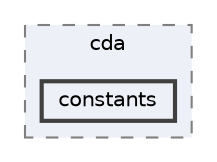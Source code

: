 digraph "repository/isd/src/main/java/com/sterlite/cal/isd/cda/constants"
{
 // LATEX_PDF_SIZE
  bgcolor="transparent";
  edge [fontname=Helvetica,fontsize=10,labelfontname=Helvetica,labelfontsize=10];
  node [fontname=Helvetica,fontsize=10,shape=box,height=0.2,width=0.4];
  compound=true
  subgraph clusterdir_9cd97d7a3c6b5bdd085a22036224347d {
    graph [ bgcolor="#edf0f7", pencolor="grey50", label="cda", fontname=Helvetica,fontsize=10 style="filled,dashed", URL="dir_9cd97d7a3c6b5bdd085a22036224347d.html",tooltip=""]
  dir_8f2dcb5f6c60e4b2220de15b0e557a3e [label="constants", fillcolor="#edf0f7", color="grey25", style="filled,bold", URL="dir_8f2dcb5f6c60e4b2220de15b0e557a3e.html",tooltip=""];
  }
}
